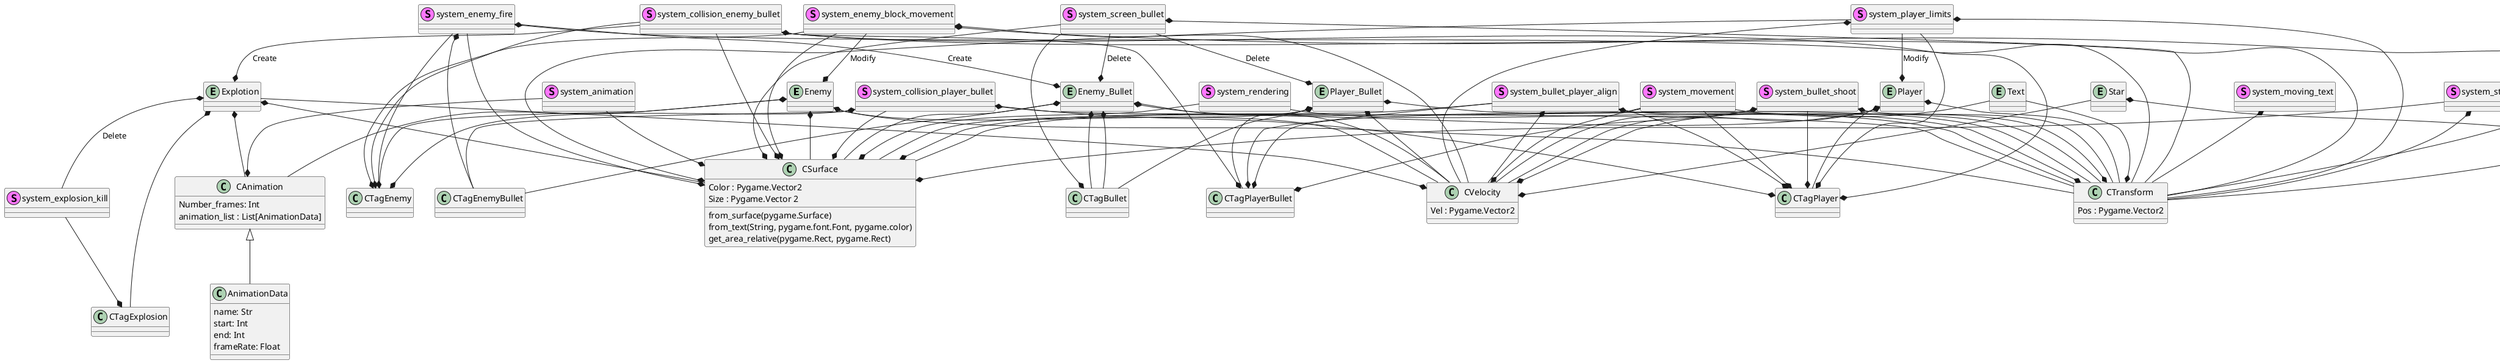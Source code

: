 @startuml
entity Enemy
entity Player_Bullet
entity Input_Left
entity Input_Right
entity Input_Fire
entity Player
entity Explotion
entity Enemy_Bullet
entity Star
entity Text

class CSurface {
    Color : Pygame.Vector2
    Size : Pygame.Vector 2
    from_surface(pygame.Surface)
    from_text(String, pygame.font.Font, pygame.color)
    get_area_relative(pygame.Rect, pygame.Rect)
}
class CTransform {
    Pos : Pygame.Vector2
}
class CVelocity {
    Vel : Pygame.Vector2
}
class CAnimation {
    Number_frames: Int
    animation_list : List[AnimationData]
}
class AnimationData {
    name: Str
    start: Int
    end: Int
    frameRate: Float
}
class CInputCommand {
    name : Str
    key: inter
    phase : CommandPhase
}
class CommandPhase {
    Enum
}

class CBlinking {
    actual_time:float
    alpha:Int
}

class CTagEnemy
class CTagBullet
class CTagExplosion
class CTagPlayer
class CTagEnemyBullet
class CTagPlayerBullet
class CTagStar

stereotype system_animation
stereotype system_movement
stereotype system_rendering
stereotype system_screen_bullet
stereotype system_input
stereotype system_collision_enemy_bullet
stereotype system_enemy_block_movement
stereotype system_explosion_kill
stereotype system_enemy_fire
stereotype system_player_limits
stereotype system_bullet_player_align
stereotype system_collision_player_bullet
stereotype system_starfield
stereotype system_bullet_shoot
stereotype system_blinking_text
stereotype system_moving_text


CAnimation <|-- AnimationData
CInputCommand <|-- CommandPhase

Enemy *-- CTagEnemy
Enemy *-- CAnimation
Enemy *-- CSurface
Enemy *-- CTransform
Enemy *-- CVelocity
system_enemy_block_movement --* Enemy : Modify

Player_Bullet *-- CTagPlayerBullet
Player_Bullet *-- CSurface
Player_Bullet *-- CTransform
Player_Bullet *-- CVelocity
system_screen_bullet --* Player_Bullet : Delete

Input_Fire *-- CInputCommand
Input_Left *-- CInputCommand
Input_Right *-- CInputCommand
system_input --* Input_Fire : Invoke
system_input --* Input_Left : Invoke
system_input --* Input_Right : Invoke

system_collision_enemy_bullet --* Explotion : Create
Explotion *-- CTagExplosion
Explotion *-- CAnimation
Explotion *-- system_explosion_kill :Delete
Explotion *-- CSurface

Player *-- CTagPlayer
Player *-- CSurface
Player *-- CTransform
Player *-- CVelocity
system_player_limits --* Player : Modify

system_enemy_fire --* Enemy_Bullet : Create
Enemy_Bullet *-- CTagEnemyBullet
Enemy_Bullet *-- CTagBullet
Enemy_Bullet *-- CSurface
Enemy_Bullet *-- CTransform
Enemy_Bullet *-- CVelocity
system_screen_bullet --* Enemy_Bullet : Delete

system_animation --* CAnimation
system_animation --* CSurface

system_movement --* CTransform
system_movement --* CVelocity

system_rendering --* CTransform
system_rendering --* CSurface

system_bullet_player_align --* CSurface
system_collision_enemy_bullet --* CSurface
system_collision_player_bullet --* CSurface
system_enemy_block_movement --* CSurface
system_enemy_fire --* CSurface
system_player_limits --* CSurface
system_screen_bullet --* CSurface
system_starfield --* CSurface

system_collision_enemy_bullet --* CTagEnemy
system_collision_player_bullet --* CTagEnemy
system_enemy_block_movement --* CTagEnemy
system_enemy_fire --* CTagEnemy

system_bullet_player_align --* CTagPlayerBullet
system_bullet_shoot --* CTagPlayerBullet
system_collision_enemy_bullet --* CTagPlayerBullet
system_movement --* CTagPlayerBullet

system_explosion_kill --* CTagExplosion

system_bullet_player_align --* CTagPlayer
system_bullet_shoot --* CTagPlayer
system_collision_enemy_bullet --* CTagPlayer
system_collision_player_bullet --* CTagPlayer
system_movement --* CTagPlayer
system_player_limits --* CTagPlayer

Star *-- CTagStar
system_starfield --* CTagStar

Player_Bullet *-- CTagBullet
Enemy_Bullet *-- CTagBullet
system_screen_bullet --* CTagBullet

system_enemy_fire *-- CTagEnemyBullet
system_collision_player_bullet *-- CTagEnemyBullet

system_blinking_text *-- CBlinking

Text --* CTransform

system_blinking_text *-- CTransform
system_bullet_player_align *-- CTransform
system_bullet_shoot *-- CTransform
system_collision_enemy_bullet *-- CTransform
system_collision_player_bullet *-- CTransform
system_enemy_block_movement *-- CTransform
system_enemy_fire *-- CTransform
system_moving_text *-- CTransform
system_player_limits *-- CTransform
system_screen_bullet *-- CTransform
system_starfield *-- CTransform

system_bullet_player_align *-- CVelocity
system_bullet_shoot *-- CVelocity
system_enemy_block_movement *-- CVelocity
system_player_limits *-- CVelocity
Text --* CVelocity
Star --* CVelocity
Explotion --* CVelocity


@enduml
